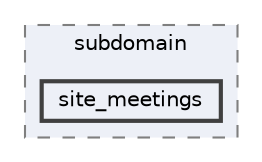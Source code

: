 digraph "resources/views/frontend/subdomain/site_meetings"
{
 // LATEX_PDF_SIZE
  bgcolor="transparent";
  edge [fontname=Helvetica,fontsize=10,labelfontname=Helvetica,labelfontsize=10];
  node [fontname=Helvetica,fontsize=10,shape=box,height=0.2,width=0.4];
  compound=true
  subgraph clusterdir_d337c0383a53717b3fcd90fd9583f3dc {
    graph [ bgcolor="#edf0f7", pencolor="grey50", label="subdomain", fontname=Helvetica,fontsize=10 style="filled,dashed", URL="dir_d337c0383a53717b3fcd90fd9583f3dc.html",tooltip=""]
  dir_6f40823c02e1776acf5dbb4f0116be8e [label="site_meetings", fillcolor="#edf0f7", color="grey25", style="filled,bold", URL="dir_6f40823c02e1776acf5dbb4f0116be8e.html",tooltip=""];
  }
}
